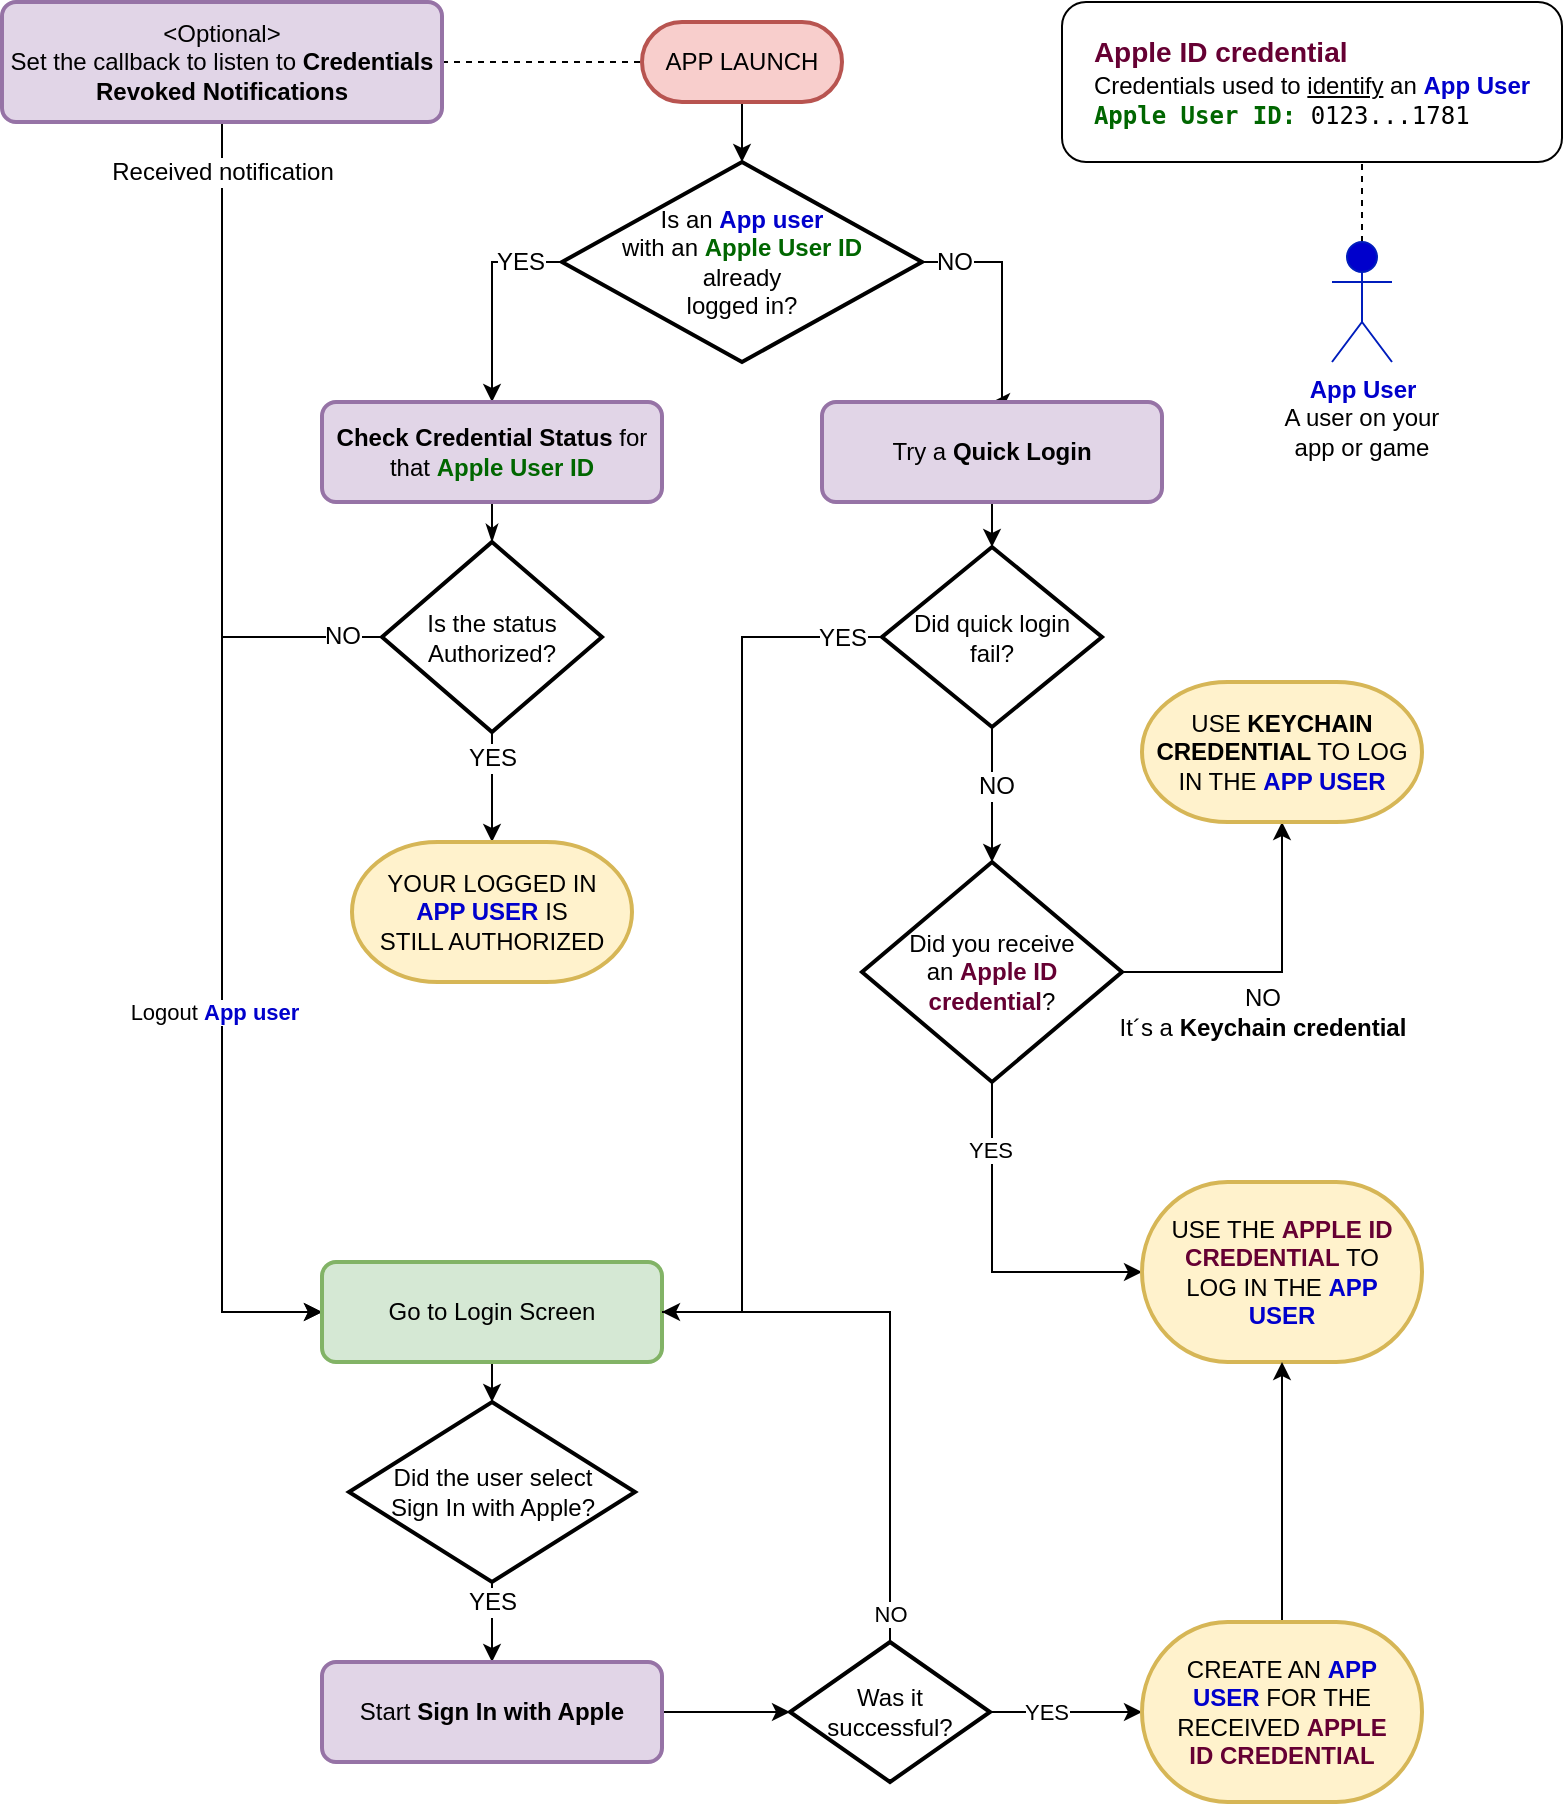 <mxfile version="13.10.1" type="device"><diagram id="PaTPEpwkAtuw3edvNfo1" name="Page-1"><mxGraphModel dx="2339" dy="1059" grid="1" gridSize="10" guides="1" tooltips="1" connect="1" arrows="1" fold="1" page="1" pageScale="1" pageWidth="827" pageHeight="1169" math="0" shadow="0"><root><mxCell id="0"/><mxCell id="1" parent="0"/><mxCell id="yLsJK3WzuD8kBrGohO65-2" style="edgeStyle=orthogonalEdgeStyle;rounded=0;orthogonalLoop=1;jettySize=auto;html=1;entryX=0.5;entryY=0;entryDx=0;entryDy=0;exitX=1;exitY=0.5;exitDx=0;exitDy=0;exitPerimeter=0;" parent="1" source="sM9uoIBcVEEoYpnFSbL5-9" target="yLsJK3WzuD8kBrGohO65-1" edge="1"><mxGeometry relative="1" as="geometry"><Array as="points"><mxPoint x="470" y="210"/><mxPoint x="470" y="280"/></Array></mxGeometry></mxCell><mxCell id="yLsJK3WzuD8kBrGohO65-3" value="&lt;div&gt;NO&lt;/div&gt;" style="text;html=1;align=center;verticalAlign=middle;resizable=0;points=[];labelBackgroundColor=#ffffff;" parent="yLsJK3WzuD8kBrGohO65-2" vertex="1" connectable="0"><mxGeometry x="-0.545" relative="1" as="geometry"><mxPoint x="-10" as="offset"/></mxGeometry></mxCell><mxCell id="yLsJK3WzuD8kBrGohO65-4" style="edgeStyle=orthogonalEdgeStyle;rounded=0;orthogonalLoop=1;jettySize=auto;html=1;entryX=0.5;entryY=0;entryDx=0;entryDy=0;exitX=0;exitY=0.5;exitDx=0;exitDy=0;exitPerimeter=0;" parent="1" source="sM9uoIBcVEEoYpnFSbL5-9" target="sM9uoIBcVEEoYpnFSbL5-14" edge="1"><mxGeometry relative="1" as="geometry"><Array as="points"><mxPoint x="215" y="210"/></Array></mxGeometry></mxCell><mxCell id="yLsJK3WzuD8kBrGohO65-5" value="&lt;div&gt;YES&lt;/div&gt;" style="text;html=1;align=center;verticalAlign=middle;resizable=0;points=[];labelBackgroundColor=#ffffff;" parent="yLsJK3WzuD8kBrGohO65-4" vertex="1" connectable="0"><mxGeometry x="-0.68" y="-1" relative="1" as="geometry"><mxPoint x="-4" y="1" as="offset"/></mxGeometry></mxCell><mxCell id="sM9uoIBcVEEoYpnFSbL5-9" value="&lt;div&gt;Is an &lt;b&gt;&lt;font color=&quot;#0000CC&quot;&gt;App user&lt;/font&gt;&lt;/b&gt;&lt;br&gt;&lt;/div&gt;&lt;div&gt;with an &lt;b&gt;&lt;font color=&quot;#006600&quot;&gt;Apple User ID&lt;/font&gt;&lt;/b&gt;&lt;/div&gt;&lt;div&gt;already&lt;/div&gt;&lt;div&gt;logged in?&lt;/div&gt;" style="strokeWidth=2;html=1;shape=mxgraph.flowchart.decision;whiteSpace=wrap;" parent="1" vertex="1"><mxGeometry x="250" y="160" width="180" height="100" as="geometry"/></mxCell><mxCell id="sM9uoIBcVEEoYpnFSbL5-11" style="edgeStyle=orthogonalEdgeStyle;rounded=0;orthogonalLoop=1;jettySize=auto;html=1;entryX=0.5;entryY=0;entryDx=0;entryDy=0;entryPerimeter=0;" parent="1" source="sM9uoIBcVEEoYpnFSbL5-10" target="sM9uoIBcVEEoYpnFSbL5-9" edge="1"><mxGeometry relative="1" as="geometry"/></mxCell><mxCell id="sM9uoIBcVEEoYpnFSbL5-10" value="APP LAUNCH" style="rounded=1;whiteSpace=wrap;html=1;absoluteArcSize=1;arcSize=60;strokeWidth=2;fillColor=#f8cecc;strokeColor=#b85450;spacingLeft=0;spacingRight=0;" parent="1" vertex="1"><mxGeometry x="290" y="90" width="100" height="40" as="geometry"/></mxCell><mxCell id="yLsJK3WzuD8kBrGohO65-26" style="edgeStyle=orthogonalEdgeStyle;rounded=0;orthogonalLoop=1;jettySize=auto;html=1;entryX=0;entryY=0.5;entryDx=0;entryDy=0;dashed=1;endArrow=none;endFill=0;exitX=1;exitY=0.5;exitDx=0;exitDy=0;" parent="1" source="sM9uoIBcVEEoYpnFSbL5-12" target="sM9uoIBcVEEoYpnFSbL5-10" edge="1"><mxGeometry relative="1" as="geometry"><Array as="points"/></mxGeometry></mxCell><mxCell id="yLsJK3WzuD8kBrGohO65-33" style="edgeStyle=orthogonalEdgeStyle;rounded=0;orthogonalLoop=1;jettySize=auto;html=1;entryX=0;entryY=0.5;entryDx=0;entryDy=0;endArrow=classic;endFill=1;exitX=0.5;exitY=1;exitDx=0;exitDy=0;" parent="1" source="sM9uoIBcVEEoYpnFSbL5-12" target="sM9uoIBcVEEoYpnFSbL5-40" edge="1"><mxGeometry relative="1" as="geometry"><Array as="points"><mxPoint x="80" y="735"/></Array></mxGeometry></mxCell><mxCell id="yLsJK3WzuD8kBrGohO65-34" value="Received notification" style="text;html=1;align=center;verticalAlign=middle;resizable=0;points=[];labelBackgroundColor=#ffffff;" parent="yLsJK3WzuD8kBrGohO65-33" vertex="1" connectable="0"><mxGeometry x="-0.802" y="-1" relative="1" as="geometry"><mxPoint x="1" y="-39" as="offset"/></mxGeometry></mxCell><mxCell id="sM9uoIBcVEEoYpnFSbL5-12" value="&lt;div&gt;&amp;lt;Optional&amp;gt;&lt;/div&gt;&lt;div&gt;Set the callback to listen to &lt;b&gt;Credentials Revoked Notifications&lt;/b&gt;&lt;br&gt;&lt;/div&gt;" style="rounded=1;whiteSpace=wrap;html=1;absoluteArcSize=1;arcSize=14;strokeWidth=2;fillColor=#e1d5e7;strokeColor=#9673a6;" parent="1" vertex="1"><mxGeometry x="-30" y="80" width="220" height="60" as="geometry"/></mxCell><mxCell id="sM9uoIBcVEEoYpnFSbL5-18" style="edgeStyle=orthogonalEdgeStyle;rounded=0;orthogonalLoop=1;jettySize=auto;html=1;exitX=0.5;exitY=1;exitDx=0;exitDy=0;entryX=0.5;entryY=0;entryDx=0;entryDy=0;entryPerimeter=0;endArrow=classicThin;endFill=1;" parent="1" source="sM9uoIBcVEEoYpnFSbL5-14" target="sM9uoIBcVEEoYpnFSbL5-17" edge="1"><mxGeometry relative="1" as="geometry"/></mxCell><mxCell id="sM9uoIBcVEEoYpnFSbL5-14" value="&lt;b&gt;Check Credential Status&lt;/b&gt; for that &lt;b&gt;&lt;font color=&quot;#006600&quot;&gt;Apple User ID&lt;/font&gt;&lt;/b&gt;" style="rounded=1;whiteSpace=wrap;html=1;absoluteArcSize=1;arcSize=14;strokeWidth=2;fillColor=#e1d5e7;strokeColor=#9673a6;" parent="1" vertex="1"><mxGeometry x="130" y="280" width="170" height="50" as="geometry"/></mxCell><mxCell id="yLsJK3WzuD8kBrGohO65-7" style="edgeStyle=orthogonalEdgeStyle;rounded=0;orthogonalLoop=1;jettySize=auto;html=1;entryX=0.5;entryY=0;entryDx=0;entryDy=0;entryPerimeter=0;" parent="1" source="sM9uoIBcVEEoYpnFSbL5-17" target="sM9uoIBcVEEoYpnFSbL5-20" edge="1"><mxGeometry relative="1" as="geometry"/></mxCell><mxCell id="yLsJK3WzuD8kBrGohO65-8" value="YES" style="text;html=1;align=center;verticalAlign=middle;resizable=0;points=[];labelBackgroundColor=#ffffff;" parent="yLsJK3WzuD8kBrGohO65-7" vertex="1" connectable="0"><mxGeometry x="0.006" y="1" relative="1" as="geometry"><mxPoint x="-1" y="-15" as="offset"/></mxGeometry></mxCell><mxCell id="yLsJK3WzuD8kBrGohO65-35" style="edgeStyle=orthogonalEdgeStyle;rounded=0;orthogonalLoop=1;jettySize=auto;html=1;entryX=0;entryY=0.5;entryDx=0;entryDy=0;endArrow=classic;endFill=1;" parent="1" source="sM9uoIBcVEEoYpnFSbL5-17" target="sM9uoIBcVEEoYpnFSbL5-40" edge="1"><mxGeometry relative="1" as="geometry"><Array as="points"><mxPoint x="80" y="397"/><mxPoint x="80" y="735"/></Array></mxGeometry></mxCell><mxCell id="yLsJK3WzuD8kBrGohO65-36" value="NO" style="text;html=1;align=center;verticalAlign=middle;resizable=0;points=[];labelBackgroundColor=#ffffff;" parent="yLsJK3WzuD8kBrGohO65-35" vertex="1" connectable="0"><mxGeometry x="-0.948" y="-1" relative="1" as="geometry"><mxPoint x="-8.24" as="offset"/></mxGeometry></mxCell><mxCell id="GVpfwYt0yZvclGZrPSrN-12" value="Logout &lt;b&gt;&lt;font color=&quot;#0000CC&quot;&gt;App user&lt;/font&gt;&lt;/b&gt;" style="edgeLabel;html=1;align=center;verticalAlign=middle;resizable=0;points=[];" vertex="1" connectable="0" parent="yLsJK3WzuD8kBrGohO65-35"><mxGeometry x="0.144" y="-4" relative="1" as="geometry"><mxPoint as="offset"/></mxGeometry></mxCell><mxCell id="sM9uoIBcVEEoYpnFSbL5-17" value="&lt;div&gt;Is the status&lt;/div&gt;&lt;div&gt;Authorized?&lt;/div&gt;" style="strokeWidth=2;html=1;shape=mxgraph.flowchart.decision;whiteSpace=wrap;" parent="1" vertex="1"><mxGeometry x="160" y="350" width="110" height="95" as="geometry"/></mxCell><mxCell id="sM9uoIBcVEEoYpnFSbL5-20" value="&lt;div&gt;YOUR LOGGED IN&lt;br&gt;&lt;/div&gt;&lt;div&gt;&lt;b&gt;&lt;font color=&quot;#0000CC&quot;&gt;APP USER&lt;/font&gt;&lt;/b&gt; IS&lt;/div&gt;&lt;div&gt;STILL AUTHORIZED&lt;/div&gt;" style="strokeWidth=2;html=1;shape=mxgraph.flowchart.terminator;whiteSpace=wrap;fillColor=#fff2cc;strokeColor=#d6b656;" parent="1" vertex="1"><mxGeometry x="145" y="500" width="140" height="70" as="geometry"/></mxCell><mxCell id="yLsJK3WzuD8kBrGohO65-12" style="edgeStyle=orthogonalEdgeStyle;rounded=0;orthogonalLoop=1;jettySize=auto;html=1;entryX=0.5;entryY=0;entryDx=0;entryDy=0;entryPerimeter=0;" parent="1" source="sM9uoIBcVEEoYpnFSbL5-24" target="sM9uoIBcVEEoYpnFSbL5-32" edge="1"><mxGeometry relative="1" as="geometry"/></mxCell><mxCell id="yLsJK3WzuD8kBrGohO65-13" value="NO" style="text;html=1;align=center;verticalAlign=middle;resizable=0;points=[];labelBackgroundColor=#ffffff;" parent="yLsJK3WzuD8kBrGohO65-12" vertex="1" connectable="0"><mxGeometry x="-0.137" y="2" relative="1" as="geometry"><mxPoint as="offset"/></mxGeometry></mxCell><mxCell id="yLsJK3WzuD8kBrGohO65-17" style="edgeStyle=orthogonalEdgeStyle;rounded=0;orthogonalLoop=1;jettySize=auto;html=1;entryX=1;entryY=0.5;entryDx=0;entryDy=0;" parent="1" source="sM9uoIBcVEEoYpnFSbL5-24" target="sM9uoIBcVEEoYpnFSbL5-40" edge="1"><mxGeometry relative="1" as="geometry"><Array as="points"><mxPoint x="340" y="397"/><mxPoint x="340" y="735"/></Array></mxGeometry></mxCell><mxCell id="yLsJK3WzuD8kBrGohO65-18" value="YES" style="text;html=1;align=center;verticalAlign=middle;resizable=0;points=[];labelBackgroundColor=#ffffff;" parent="yLsJK3WzuD8kBrGohO65-17" vertex="1" connectable="0"><mxGeometry x="-0.947" y="-2" relative="1" as="geometry"><mxPoint x="-8" y="2" as="offset"/></mxGeometry></mxCell><mxCell id="sM9uoIBcVEEoYpnFSbL5-24" value="&lt;div&gt;Did quick login&lt;/div&gt;&lt;div&gt;fail?&lt;/div&gt;" style="strokeWidth=2;html=1;shape=mxgraph.flowchart.decision;whiteSpace=wrap;" parent="1" vertex="1"><mxGeometry x="410" y="352.5" width="110" height="90" as="geometry"/></mxCell><mxCell id="yLsJK3WzuD8kBrGohO65-22" style="edgeStyle=orthogonalEdgeStyle;rounded=0;orthogonalLoop=1;jettySize=auto;html=1;entryX=0.5;entryY=1;entryDx=0;entryDy=0;entryPerimeter=0;exitX=1;exitY=0.5;exitDx=0;exitDy=0;exitPerimeter=0;" parent="1" source="sM9uoIBcVEEoYpnFSbL5-32" target="sM9uoIBcVEEoYpnFSbL5-35" edge="1"><mxGeometry relative="1" as="geometry"><mxPoint x="510" y="600" as="sourcePoint"/><Array as="points"><mxPoint x="610" y="565"/></Array></mxGeometry></mxCell><mxCell id="yLsJK3WzuD8kBrGohO65-23" value="NO&lt;br&gt;It´s a &lt;b&gt;Keychain credential&lt;/b&gt;" style="text;html=1;align=center;verticalAlign=middle;resizable=0;points=[];labelBackgroundColor=#ffffff;" parent="yLsJK3WzuD8kBrGohO65-22" vertex="1" connectable="0"><mxGeometry x="-0.942" y="-1" relative="1" as="geometry"><mxPoint x="65.17" y="19" as="offset"/></mxGeometry></mxCell><mxCell id="GVpfwYt0yZvclGZrPSrN-10" style="edgeStyle=orthogonalEdgeStyle;rounded=0;orthogonalLoop=1;jettySize=auto;html=1;exitX=0.5;exitY=1;exitDx=0;exitDy=0;exitPerimeter=0;entryX=0;entryY=0.5;entryDx=0;entryDy=0;entryPerimeter=0;endArrow=classic;endFill=1;" edge="1" parent="1" source="sM9uoIBcVEEoYpnFSbL5-32" target="GVpfwYt0yZvclGZrPSrN-6"><mxGeometry relative="1" as="geometry"/></mxCell><mxCell id="GVpfwYt0yZvclGZrPSrN-11" value="YES" style="edgeLabel;html=1;align=center;verticalAlign=middle;resizable=0;points=[];" vertex="1" connectable="0" parent="GVpfwYt0yZvclGZrPSrN-10"><mxGeometry x="-0.113" y="-2" relative="1" as="geometry"><mxPoint x="1" y="-42.07" as="offset"/></mxGeometry></mxCell><mxCell id="sM9uoIBcVEEoYpnFSbL5-32" value="&lt;div&gt;Did you receive&lt;/div&gt;&lt;div&gt;an &lt;font color=&quot;#660033&quot;&gt;&lt;b&gt;Apple ID&lt;/b&gt;&lt;/font&gt;&lt;/div&gt;&lt;div&gt;&lt;font color=&quot;#660033&quot;&gt;&lt;b&gt;credential&lt;/b&gt;&lt;/font&gt;?&lt;/div&gt;" style="strokeWidth=2;html=1;shape=mxgraph.flowchart.decision;whiteSpace=wrap;" parent="1" vertex="1"><mxGeometry x="400" y="510" width="130" height="110" as="geometry"/></mxCell><mxCell id="sM9uoIBcVEEoYpnFSbL5-35" value="USE &lt;b&gt;KEYCHAIN CREDENTIAL&lt;/b&gt; TO LOG IN THE&lt;font color=&quot;#0000CC&quot;&gt; &lt;b&gt;APP USER&lt;/b&gt;&lt;/font&gt;" style="strokeWidth=2;html=1;shape=mxgraph.flowchart.terminator;whiteSpace=wrap;fillColor=#fff2cc;strokeColor=#d6b656;" parent="1" vertex="1"><mxGeometry x="540" y="420" width="140" height="70" as="geometry"/></mxCell><mxCell id="yLsJK3WzuD8kBrGohO65-19" style="edgeStyle=orthogonalEdgeStyle;rounded=0;orthogonalLoop=1;jettySize=auto;html=1;entryX=0.5;entryY=0;entryDx=0;entryDy=0;entryPerimeter=0;" parent="1" source="sM9uoIBcVEEoYpnFSbL5-40" target="sM9uoIBcVEEoYpnFSbL5-41" edge="1"><mxGeometry relative="1" as="geometry"/></mxCell><mxCell id="sM9uoIBcVEEoYpnFSbL5-40" value="Go to Login Screen" style="rounded=1;whiteSpace=wrap;html=1;absoluteArcSize=1;arcSize=14;strokeWidth=2;fillColor=#d5e8d4;strokeColor=#82b366;" parent="1" vertex="1"><mxGeometry x="130" y="710" width="170" height="50" as="geometry"/></mxCell><mxCell id="yLsJK3WzuD8kBrGohO65-20" style="edgeStyle=orthogonalEdgeStyle;rounded=0;orthogonalLoop=1;jettySize=auto;html=1;entryX=0.5;entryY=0;entryDx=0;entryDy=0;" parent="1" source="sM9uoIBcVEEoYpnFSbL5-41" target="sM9uoIBcVEEoYpnFSbL5-43" edge="1"><mxGeometry relative="1" as="geometry"/></mxCell><mxCell id="yLsJK3WzuD8kBrGohO65-21" value="YES" style="text;html=1;align=center;verticalAlign=middle;resizable=0;points=[];labelBackgroundColor=#ffffff;" parent="yLsJK3WzuD8kBrGohO65-20" vertex="1" connectable="0"><mxGeometry x="-0.675" y="3" relative="1" as="geometry"><mxPoint x="-3" y="3" as="offset"/></mxGeometry></mxCell><mxCell id="sM9uoIBcVEEoYpnFSbL5-41" value="&lt;div&gt;Did the user select&lt;/div&gt;&lt;div&gt;Sign In with Apple?&lt;br&gt;&lt;/div&gt;" style="strokeWidth=2;html=1;shape=mxgraph.flowchart.decision;whiteSpace=wrap;" parent="1" vertex="1"><mxGeometry x="143.5" y="780" width="143" height="90" as="geometry"/></mxCell><mxCell id="GVpfwYt0yZvclGZrPSrN-1" style="edgeStyle=orthogonalEdgeStyle;rounded=0;orthogonalLoop=1;jettySize=auto;html=1;exitX=1;exitY=0.5;exitDx=0;exitDy=0;entryX=0;entryY=0.5;entryDx=0;entryDy=0;entryPerimeter=0;" edge="1" parent="1" source="sM9uoIBcVEEoYpnFSbL5-43" target="GVpfwYt0yZvclGZrPSrN-2"><mxGeometry relative="1" as="geometry"><mxPoint x="360" y="935" as="targetPoint"/></mxGeometry></mxCell><mxCell id="sM9uoIBcVEEoYpnFSbL5-43" value="Start &lt;b&gt;Sign In with Apple&lt;/b&gt;" style="rounded=1;whiteSpace=wrap;html=1;absoluteArcSize=1;arcSize=14;strokeWidth=2;fillColor=#e1d5e7;strokeColor=#9673a6;" parent="1" vertex="1"><mxGeometry x="130" y="910" width="170" height="50" as="geometry"/></mxCell><mxCell id="yLsJK3WzuD8kBrGohO65-11" style="edgeStyle=orthogonalEdgeStyle;rounded=0;orthogonalLoop=1;jettySize=auto;html=1;entryX=0.5;entryY=0;entryDx=0;entryDy=0;entryPerimeter=0;" parent="1" source="yLsJK3WzuD8kBrGohO65-1" target="sM9uoIBcVEEoYpnFSbL5-24" edge="1"><mxGeometry relative="1" as="geometry"/></mxCell><mxCell id="yLsJK3WzuD8kBrGohO65-1" value="Try a &lt;b&gt;Quick Login&lt;/b&gt;" style="rounded=1;whiteSpace=wrap;html=1;absoluteArcSize=1;arcSize=14;strokeWidth=2;fillColor=#e1d5e7;strokeColor=#9673a6;" parent="1" vertex="1"><mxGeometry x="380" y="280" width="170" height="50" as="geometry"/></mxCell><mxCell id="GVpfwYt0yZvclGZrPSrN-3" style="edgeStyle=orthogonalEdgeStyle;rounded=0;orthogonalLoop=1;jettySize=auto;html=1;exitX=0.5;exitY=0;exitDx=0;exitDy=0;exitPerimeter=0;endArrow=none;endFill=0;entryX=1;entryY=0.5;entryDx=0;entryDy=0;" edge="1" parent="1" source="GVpfwYt0yZvclGZrPSrN-2" target="sM9uoIBcVEEoYpnFSbL5-40"><mxGeometry relative="1" as="geometry"><mxPoint x="414" y="740" as="targetPoint"/></mxGeometry></mxCell><mxCell id="GVpfwYt0yZvclGZrPSrN-4" value="NO" style="edgeLabel;html=1;align=center;verticalAlign=middle;resizable=0;points=[];" vertex="1" connectable="0" parent="GVpfwYt0yZvclGZrPSrN-3"><mxGeometry x="-0.9" relative="1" as="geometry"><mxPoint as="offset"/></mxGeometry></mxCell><mxCell id="GVpfwYt0yZvclGZrPSrN-8" style="edgeStyle=orthogonalEdgeStyle;rounded=0;orthogonalLoop=1;jettySize=auto;html=1;exitX=1;exitY=0.5;exitDx=0;exitDy=0;exitPerimeter=0;entryX=0;entryY=0.5;entryDx=0;entryDy=0;entryPerimeter=0;endArrow=classic;endFill=1;" edge="1" parent="1" source="GVpfwYt0yZvclGZrPSrN-2" target="GVpfwYt0yZvclGZrPSrN-7"><mxGeometry relative="1" as="geometry"/></mxCell><mxCell id="GVpfwYt0yZvclGZrPSrN-13" value="YES" style="edgeLabel;html=1;align=center;verticalAlign=middle;resizable=0;points=[];" vertex="1" connectable="0" parent="GVpfwYt0yZvclGZrPSrN-8"><mxGeometry x="-0.305" y="-4" relative="1" as="geometry"><mxPoint x="1" y="-4" as="offset"/></mxGeometry></mxCell><mxCell id="GVpfwYt0yZvclGZrPSrN-2" value="&lt;div&gt;Was it&lt;/div&gt;&lt;div&gt;successful?&lt;/div&gt;" style="strokeWidth=2;html=1;shape=mxgraph.flowchart.decision;whiteSpace=wrap;" vertex="1" parent="1"><mxGeometry x="364" y="900" width="100" height="70" as="geometry"/></mxCell><mxCell id="GVpfwYt0yZvclGZrPSrN-6" value="USE THE &lt;b&gt;&lt;font color=&quot;#660033&quot;&gt;APPLE ID CREDENTIAL&lt;/font&gt;&lt;/b&gt; TO LOG IN THE &lt;b&gt;&lt;font color=&quot;#0000CC&quot;&gt;APP USER&lt;/font&gt;&lt;/b&gt;" style="strokeWidth=2;html=1;shape=mxgraph.flowchart.terminator;whiteSpace=wrap;fillColor=#fff2cc;strokeColor=#d6b656;spacingLeft=10;spacingRight=10;align=center;verticalAlign=middle;" vertex="1" parent="1"><mxGeometry x="540" y="670" width="140" height="90" as="geometry"/></mxCell><mxCell id="GVpfwYt0yZvclGZrPSrN-9" style="edgeStyle=orthogonalEdgeStyle;rounded=0;orthogonalLoop=1;jettySize=auto;html=1;exitX=0.5;exitY=0;exitDx=0;exitDy=0;exitPerimeter=0;entryX=0.5;entryY=1;entryDx=0;entryDy=0;entryPerimeter=0;endArrow=classic;endFill=1;" edge="1" parent="1" source="GVpfwYt0yZvclGZrPSrN-7" target="GVpfwYt0yZvclGZrPSrN-6"><mxGeometry relative="1" as="geometry"/></mxCell><mxCell id="GVpfwYt0yZvclGZrPSrN-7" value="CREATE AN &lt;b&gt;&lt;font color=&quot;#0000CC&quot;&gt;APP USER&lt;/font&gt;&lt;/b&gt; FOR THE RECEIVED &lt;b&gt;&lt;font color=&quot;#660033&quot;&gt;APPLE ID CREDENTIAL&lt;/font&gt;&lt;/b&gt;" style="strokeWidth=2;html=1;shape=mxgraph.flowchart.terminator;whiteSpace=wrap;fillColor=#fff2cc;strokeColor=#d6b656;spacingLeft=10;spacingRight=10;" vertex="1" parent="1"><mxGeometry x="540" y="890" width="140" height="90" as="geometry"/></mxCell><mxCell id="GVpfwYt0yZvclGZrPSrN-26" style="edgeStyle=orthogonalEdgeStyle;rounded=0;orthogonalLoop=1;jettySize=auto;html=1;exitX=0.5;exitY=0.5;exitDx=0;exitDy=0;exitPerimeter=0;entryX=0.5;entryY=1;entryDx=0;entryDy=0;endArrow=none;endFill=0;dashed=1;" edge="1" parent="1" source="GVpfwYt0yZvclGZrPSrN-18" target="GVpfwYt0yZvclGZrPSrN-24"><mxGeometry relative="1" as="geometry"><Array as="points"><mxPoint x="650" y="220"/><mxPoint x="650" y="220"/></Array></mxGeometry></mxCell><mxCell id="GVpfwYt0yZvclGZrPSrN-18" value="&lt;font color=&quot;#0000CC&quot;&gt;&lt;b&gt;App User&lt;/b&gt;&lt;/font&gt;" style="shape=umlActor;verticalLabelPosition=bottom;verticalAlign=top;html=1;outlineConnect=0;strokeColor=#001DBC;fontColor=#ffffff;fillColor=#0000CC;" vertex="1" parent="1"><mxGeometry x="635" y="200" width="30" height="60" as="geometry"/></mxCell><mxCell id="GVpfwYt0yZvclGZrPSrN-24" value="&lt;div align=&quot;left&quot;&gt;&lt;b&gt;&lt;font style=&quot;font-size: 14px&quot; color=&quot;#660033&quot;&gt;Apple ID credential&lt;/font&gt;&lt;/b&gt;&lt;/div&gt;&lt;div align=&quot;left&quot;&gt;&lt;font style=&quot;font-size: 14px&quot; color=&quot;#660033&quot;&gt;&lt;font style=&quot;font-size: 12px&quot;&gt;&lt;font color=&quot;#000000&quot;&gt;Credentials used to &lt;u&gt;identify&lt;/u&gt; an &lt;/font&gt;&lt;b&gt;&lt;font color=&quot;#0000CC&quot;&gt;App User&lt;/font&gt;&lt;/b&gt;&lt;/font&gt;&lt;/font&gt;&lt;b&gt;&lt;font style=&quot;font-size: 14px&quot; color=&quot;#660033&quot;&gt;&lt;br&gt;&lt;/font&gt;&lt;/b&gt;&lt;/div&gt;&lt;div align=&quot;left&quot;&gt;&lt;code&gt;&lt;b&gt;&lt;font color=&quot;#006600&quot;&gt;Apple User ID:&lt;/font&gt;&lt;/b&gt; 0123...1781&lt;/code&gt;&lt;/div&gt;" style="rounded=1;whiteSpace=wrap;html=1;align=center;" vertex="1" parent="1"><mxGeometry x="500" y="80" width="250" height="80" as="geometry"/></mxCell><mxCell id="GVpfwYt0yZvclGZrPSrN-28" value="A user on your app or game" style="text;html=1;strokeColor=none;fillColor=none;align=center;verticalAlign=middle;whiteSpace=wrap;rounded=0;" vertex="1" parent="1"><mxGeometry x="605" y="280" width="90" height="30" as="geometry"/></mxCell></root></mxGraphModel></diagram></mxfile>